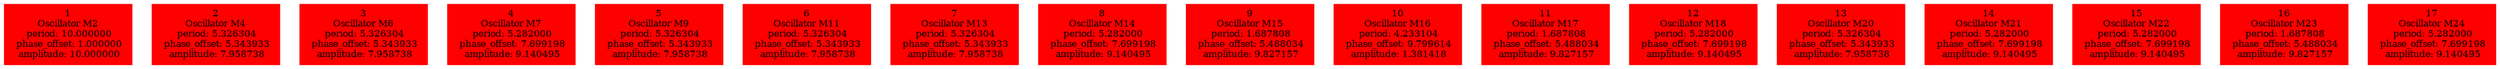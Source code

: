  digraph g{ forcelabels=true;
1 [label=<1<BR />Oscillator M2<BR /> period: 10.000000<BR /> phase_offset: 1.000000<BR /> amplitude: 10.000000>, shape=box,color=red,style=filled,fontsize=8];2 [label=<2<BR />Oscillator M4<BR /> period: 5.326304<BR /> phase_offset: 5.343933<BR /> amplitude: 7.958738>, shape=box,color=red,style=filled,fontsize=8];3 [label=<3<BR />Oscillator M6<BR /> period: 5.326304<BR /> phase_offset: 5.343933<BR /> amplitude: 7.958738>, shape=box,color=red,style=filled,fontsize=8];4 [label=<4<BR />Oscillator M7<BR /> period: 5.282000<BR /> phase_offset: 7.699198<BR /> amplitude: 9.140495>, shape=box,color=red,style=filled,fontsize=8];5 [label=<5<BR />Oscillator M9<BR /> period: 5.326304<BR /> phase_offset: 5.343933<BR /> amplitude: 7.958738>, shape=box,color=red,style=filled,fontsize=8];6 [label=<6<BR />Oscillator M11<BR /> period: 5.326304<BR /> phase_offset: 5.343933<BR /> amplitude: 7.958738>, shape=box,color=red,style=filled,fontsize=8];7 [label=<7<BR />Oscillator M13<BR /> period: 5.326304<BR /> phase_offset: 5.343933<BR /> amplitude: 7.958738>, shape=box,color=red,style=filled,fontsize=8];8 [label=<8<BR />Oscillator M14<BR /> period: 5.282000<BR /> phase_offset: 7.699198<BR /> amplitude: 9.140495>, shape=box,color=red,style=filled,fontsize=8];9 [label=<9<BR />Oscillator M15<BR /> period: 1.687808<BR /> phase_offset: 5.488034<BR /> amplitude: 9.827157>, shape=box,color=red,style=filled,fontsize=8];10 [label=<10<BR />Oscillator M16<BR /> period: 4.233104<BR /> phase_offset: 9.799614<BR /> amplitude: 1.381418>, shape=box,color=red,style=filled,fontsize=8];11 [label=<11<BR />Oscillator M17<BR /> period: 1.687808<BR /> phase_offset: 5.488034<BR /> amplitude: 9.827157>, shape=box,color=red,style=filled,fontsize=8];12 [label=<12<BR />Oscillator M18<BR /> period: 5.282000<BR /> phase_offset: 7.699198<BR /> amplitude: 9.140495>, shape=box,color=red,style=filled,fontsize=8];13 [label=<13<BR />Oscillator M20<BR /> period: 5.326304<BR /> phase_offset: 5.343933<BR /> amplitude: 7.958738>, shape=box,color=red,style=filled,fontsize=8];14 [label=<14<BR />Oscillator M21<BR /> period: 5.282000<BR /> phase_offset: 7.699198<BR /> amplitude: 9.140495>, shape=box,color=red,style=filled,fontsize=8];15 [label=<15<BR />Oscillator M22<BR /> period: 5.282000<BR /> phase_offset: 7.699198<BR /> amplitude: 9.140495>, shape=box,color=red,style=filled,fontsize=8];16 [label=<16<BR />Oscillator M23<BR /> period: 1.687808<BR /> phase_offset: 5.488034<BR /> amplitude: 9.827157>, shape=box,color=red,style=filled,fontsize=8];17 [label=<17<BR />Oscillator M24<BR /> period: 5.282000<BR /> phase_offset: 7.699198<BR /> amplitude: 9.140495>, shape=box,color=red,style=filled,fontsize=8]; }
